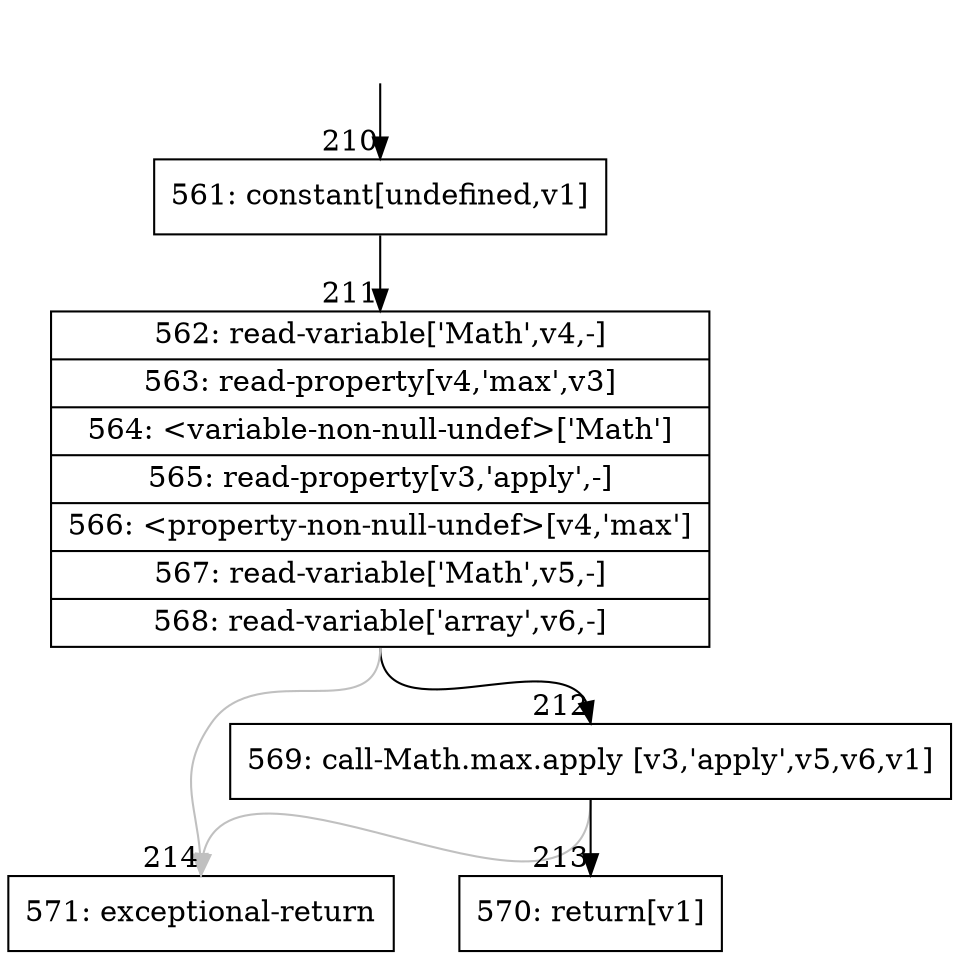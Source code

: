 digraph {
rankdir="TD"
BB_entry26[shape=none,label=""];
BB_entry26 -> BB210 [tailport=s, headport=n, headlabel="    210"]
BB210 [shape=record label="{561: constant[undefined,v1]}" ] 
BB210 -> BB211 [tailport=s, headport=n, headlabel="      211"]
BB211 [shape=record label="{562: read-variable['Math',v4,-]|563: read-property[v4,'max',v3]|564: \<variable-non-null-undef\>['Math']|565: read-property[v3,'apply',-]|566: \<property-non-null-undef\>[v4,'max']|567: read-variable['Math',v5,-]|568: read-variable['array',v6,-]}" ] 
BB211 -> BB212 [tailport=s, headport=n, headlabel="      212"]
BB211 -> BB214 [tailport=s, headport=n, color=gray, headlabel="      214"]
BB212 [shape=record label="{569: call-Math.max.apply [v3,'apply',v5,v6,v1]}" ] 
BB212 -> BB213 [tailport=s, headport=n, headlabel="      213"]
BB212 -> BB214 [tailport=s, headport=n, color=gray]
BB213 [shape=record label="{570: return[v1]}" ] 
BB214 [shape=record label="{571: exceptional-return}" ] 
//#$~ 311
}
